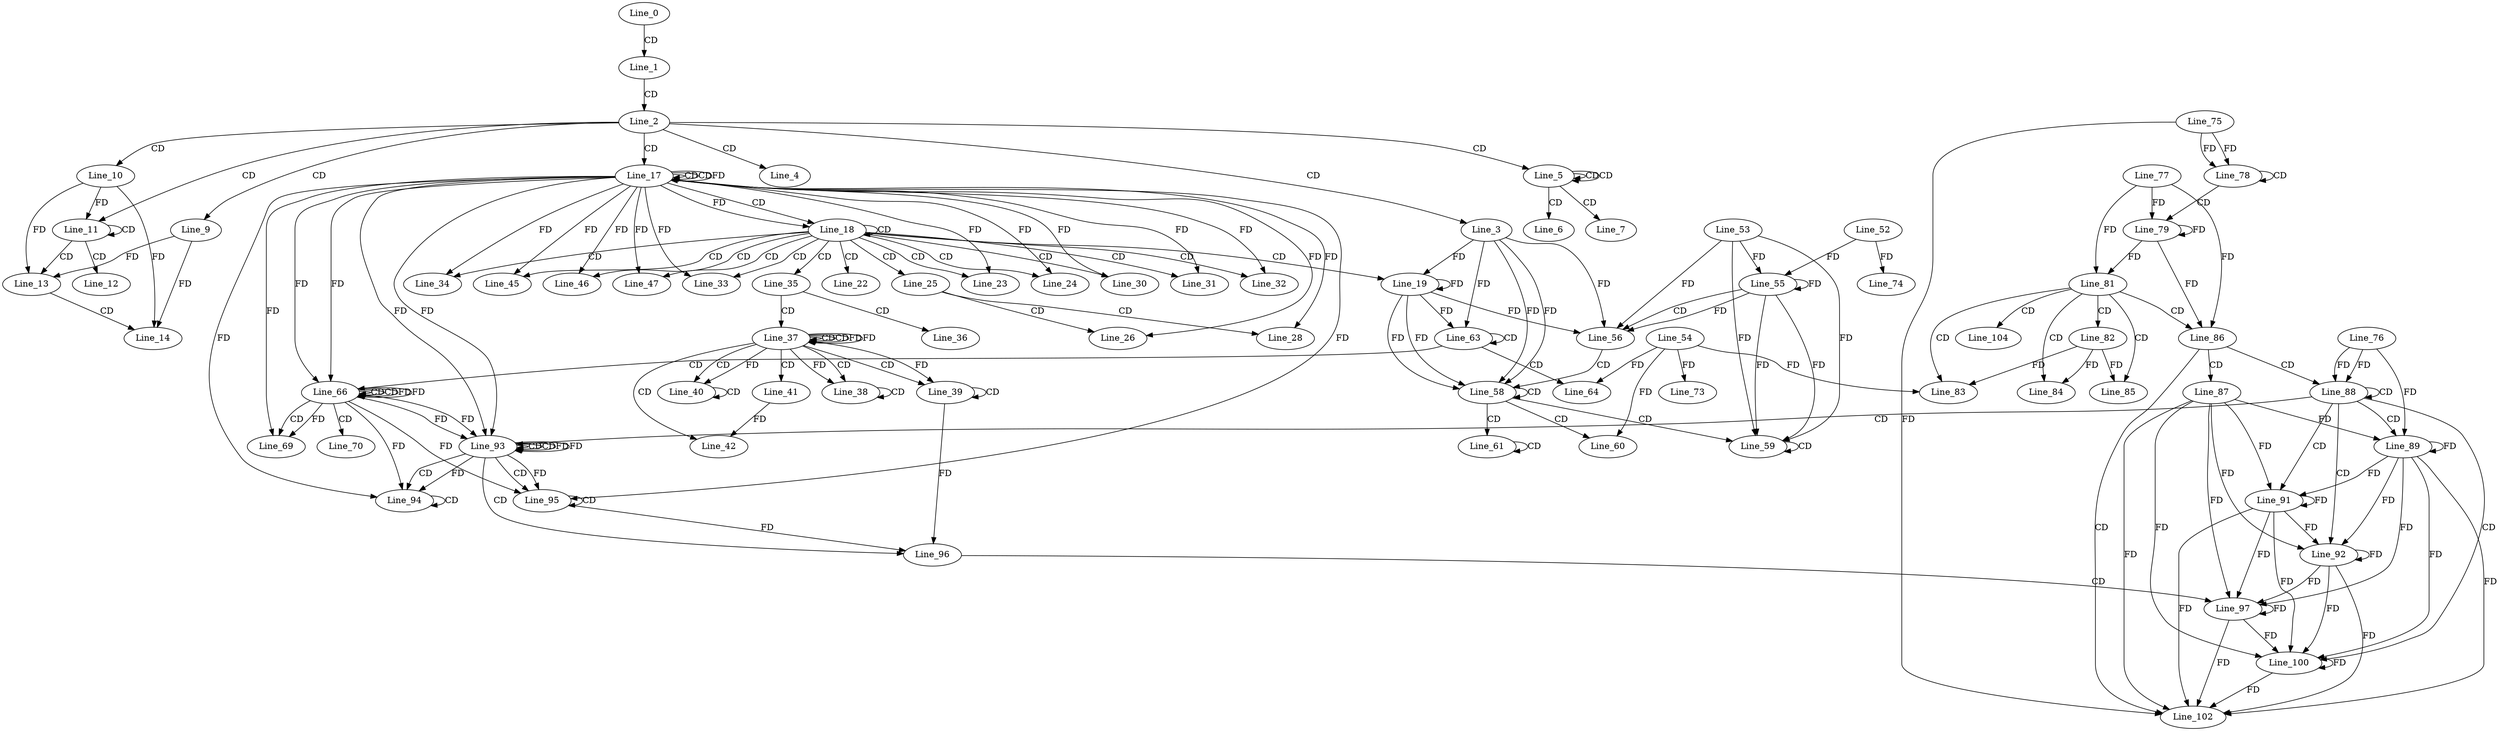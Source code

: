digraph G {
  Line_0;
  Line_1;
  Line_2;
  Line_3;
  Line_4;
  Line_5;
  Line_5;
  Line_5;
  Line_6;
  Line_7;
  Line_9;
  Line_10;
  Line_11;
  Line_11;
  Line_11;
  Line_12;
  Line_13;
  Line_13;
  Line_13;
  Line_14;
  Line_17;
  Line_17;
  Line_17;
  Line_17;
  Line_18;
  Line_18;
  Line_18;
  Line_19;
  Line_22;
  Line_23;
  Line_23;
  Line_24;
  Line_24;
  Line_25;
  Line_26;
  Line_26;
  Line_28;
  Line_28;
  Line_30;
  Line_30;
  Line_31;
  Line_31;
  Line_32;
  Line_32;
  Line_33;
  Line_33;
  Line_34;
  Line_34;
  Line_35;
  Line_36;
  Line_37;
  Line_37;
  Line_37;
  Line_37;
  Line_38;
  Line_38;
  Line_39;
  Line_39;
  Line_40;
  Line_40;
  Line_41;
  Line_42;
  Line_45;
  Line_45;
  Line_46;
  Line_46;
  Line_47;
  Line_55;
  Line_53;
  Line_55;
  Line_52;
  Line_55;
  Line_56;
  Line_56;
  Line_58;
  Line_58;
  Line_59;
  Line_59;
  Line_60;
  Line_54;
  Line_61;
  Line_61;
  Line_63;
  Line_63;
  Line_64;
  Line_66;
  Line_66;
  Line_66;
  Line_69;
  Line_69;
  Line_70;
  Line_73;
  Line_74;
  Line_75;
  Line_78;
  Line_78;
  Line_79;
  Line_77;
  Line_79;
  Line_81;
  Line_82;
  Line_83;
  Line_83;
  Line_84;
  Line_85;
  Line_86;
  Line_87;
  Line_88;
  Line_76;
  Line_88;
  Line_89;
  Line_89;
  Line_91;
  Line_92;
  Line_93;
  Line_93;
  Line_93;
  Line_94;
  Line_94;
  Line_95;
  Line_95;
  Line_96;
  Line_97;
  Line_100;
  Line_102;
  Line_104;
  Line_0 -> Line_1 [ label="CD" ];
  Line_1 -> Line_2 [ label="CD" ];
  Line_2 -> Line_3 [ label="CD" ];
  Line_2 -> Line_4 [ label="CD" ];
  Line_2 -> Line_5 [ label="CD" ];
  Line_5 -> Line_5 [ label="CD" ];
  Line_5 -> Line_5 [ label="CD" ];
  Line_5 -> Line_6 [ label="CD" ];
  Line_5 -> Line_7 [ label="CD" ];
  Line_2 -> Line_9 [ label="CD" ];
  Line_2 -> Line_10 [ label="CD" ];
  Line_2 -> Line_11 [ label="CD" ];
  Line_11 -> Line_11 [ label="CD" ];
  Line_10 -> Line_11 [ label="FD" ];
  Line_11 -> Line_12 [ label="CD" ];
  Line_11 -> Line_13 [ label="CD" ];
  Line_10 -> Line_13 [ label="FD" ];
  Line_9 -> Line_13 [ label="FD" ];
  Line_13 -> Line_14 [ label="CD" ];
  Line_10 -> Line_14 [ label="FD" ];
  Line_9 -> Line_14 [ label="FD" ];
  Line_2 -> Line_17 [ label="CD" ];
  Line_17 -> Line_17 [ label="CD" ];
  Line_17 -> Line_17 [ label="CD" ];
  Line_17 -> Line_17 [ label="FD" ];
  Line_17 -> Line_18 [ label="CD" ];
  Line_18 -> Line_18 [ label="CD" ];
  Line_17 -> Line_18 [ label="FD" ];
  Line_18 -> Line_19 [ label="CD" ];
  Line_19 -> Line_19 [ label="FD" ];
  Line_3 -> Line_19 [ label="FD" ];
  Line_18 -> Line_22 [ label="CD" ];
  Line_18 -> Line_23 [ label="CD" ];
  Line_17 -> Line_23 [ label="FD" ];
  Line_18 -> Line_24 [ label="CD" ];
  Line_17 -> Line_24 [ label="FD" ];
  Line_18 -> Line_25 [ label="CD" ];
  Line_25 -> Line_26 [ label="CD" ];
  Line_17 -> Line_26 [ label="FD" ];
  Line_25 -> Line_28 [ label="CD" ];
  Line_17 -> Line_28 [ label="FD" ];
  Line_18 -> Line_30 [ label="CD" ];
  Line_17 -> Line_30 [ label="FD" ];
  Line_18 -> Line_31 [ label="CD" ];
  Line_17 -> Line_31 [ label="FD" ];
  Line_18 -> Line_32 [ label="CD" ];
  Line_17 -> Line_32 [ label="FD" ];
  Line_18 -> Line_33 [ label="CD" ];
  Line_17 -> Line_33 [ label="FD" ];
  Line_18 -> Line_34 [ label="CD" ];
  Line_17 -> Line_34 [ label="FD" ];
  Line_18 -> Line_35 [ label="CD" ];
  Line_35 -> Line_36 [ label="CD" ];
  Line_35 -> Line_37 [ label="CD" ];
  Line_37 -> Line_37 [ label="CD" ];
  Line_37 -> Line_37 [ label="CD" ];
  Line_37 -> Line_37 [ label="FD" ];
  Line_37 -> Line_38 [ label="CD" ];
  Line_38 -> Line_38 [ label="CD" ];
  Line_37 -> Line_38 [ label="FD" ];
  Line_37 -> Line_39 [ label="CD" ];
  Line_39 -> Line_39 [ label="CD" ];
  Line_37 -> Line_39 [ label="FD" ];
  Line_37 -> Line_40 [ label="CD" ];
  Line_40 -> Line_40 [ label="CD" ];
  Line_37 -> Line_40 [ label="FD" ];
  Line_37 -> Line_41 [ label="CD" ];
  Line_37 -> Line_42 [ label="CD" ];
  Line_41 -> Line_42 [ label="FD" ];
  Line_18 -> Line_45 [ label="CD" ];
  Line_17 -> Line_45 [ label="FD" ];
  Line_18 -> Line_46 [ label="CD" ];
  Line_17 -> Line_46 [ label="FD" ];
  Line_18 -> Line_47 [ label="CD" ];
  Line_17 -> Line_47 [ label="FD" ];
  Line_55 -> Line_55 [ label="FD" ];
  Line_53 -> Line_55 [ label="FD" ];
  Line_52 -> Line_55 [ label="FD" ];
  Line_55 -> Line_56 [ label="CD" ];
  Line_19 -> Line_56 [ label="FD" ];
  Line_3 -> Line_56 [ label="FD" ];
  Line_55 -> Line_56 [ label="FD" ];
  Line_53 -> Line_56 [ label="FD" ];
  Line_56 -> Line_58 [ label="CD" ];
  Line_19 -> Line_58 [ label="FD" ];
  Line_3 -> Line_58 [ label="FD" ];
  Line_58 -> Line_58 [ label="CD" ];
  Line_19 -> Line_58 [ label="FD" ];
  Line_3 -> Line_58 [ label="FD" ];
  Line_58 -> Line_59 [ label="CD" ];
  Line_55 -> Line_59 [ label="FD" ];
  Line_53 -> Line_59 [ label="FD" ];
  Line_59 -> Line_59 [ label="CD" ];
  Line_55 -> Line_59 [ label="FD" ];
  Line_53 -> Line_59 [ label="FD" ];
  Line_58 -> Line_60 [ label="CD" ];
  Line_54 -> Line_60 [ label="FD" ];
  Line_58 -> Line_61 [ label="CD" ];
  Line_61 -> Line_61 [ label="CD" ];
  Line_63 -> Line_63 [ label="CD" ];
  Line_19 -> Line_63 [ label="FD" ];
  Line_3 -> Line_63 [ label="FD" ];
  Line_63 -> Line_64 [ label="CD" ];
  Line_54 -> Line_64 [ label="FD" ];
  Line_63 -> Line_66 [ label="CD" ];
  Line_66 -> Line_66 [ label="CD" ];
  Line_17 -> Line_66 [ label="FD" ];
  Line_66 -> Line_66 [ label="CD" ];
  Line_66 -> Line_66 [ label="FD" ];
  Line_17 -> Line_66 [ label="FD" ];
  Line_66 -> Line_69 [ label="CD" ];
  Line_66 -> Line_69 [ label="FD" ];
  Line_17 -> Line_69 [ label="FD" ];
  Line_66 -> Line_70 [ label="CD" ];
  Line_54 -> Line_73 [ label="FD" ];
  Line_52 -> Line_74 [ label="FD" ];
  Line_75 -> Line_78 [ label="FD" ];
  Line_78 -> Line_78 [ label="CD" ];
  Line_75 -> Line_78 [ label="FD" ];
  Line_78 -> Line_79 [ label="CD" ];
  Line_77 -> Line_79 [ label="FD" ];
  Line_79 -> Line_79 [ label="FD" ];
  Line_77 -> Line_81 [ label="FD" ];
  Line_79 -> Line_81 [ label="FD" ];
  Line_81 -> Line_82 [ label="CD" ];
  Line_81 -> Line_83 [ label="CD" ];
  Line_82 -> Line_83 [ label="FD" ];
  Line_54 -> Line_83 [ label="FD" ];
  Line_81 -> Line_84 [ label="CD" ];
  Line_82 -> Line_84 [ label="FD" ];
  Line_81 -> Line_85 [ label="CD" ];
  Line_82 -> Line_85 [ label="FD" ];
  Line_81 -> Line_86 [ label="CD" ];
  Line_77 -> Line_86 [ label="FD" ];
  Line_79 -> Line_86 [ label="FD" ];
  Line_86 -> Line_87 [ label="CD" ];
  Line_86 -> Line_88 [ label="CD" ];
  Line_76 -> Line_88 [ label="FD" ];
  Line_88 -> Line_88 [ label="CD" ];
  Line_76 -> Line_88 [ label="FD" ];
  Line_88 -> Line_89 [ label="CD" ];
  Line_87 -> Line_89 [ label="FD" ];
  Line_89 -> Line_89 [ label="FD" ];
  Line_76 -> Line_89 [ label="FD" ];
  Line_88 -> Line_91 [ label="CD" ];
  Line_87 -> Line_91 [ label="FD" ];
  Line_89 -> Line_91 [ label="FD" ];
  Line_91 -> Line_91 [ label="FD" ];
  Line_88 -> Line_92 [ label="CD" ];
  Line_87 -> Line_92 [ label="FD" ];
  Line_89 -> Line_92 [ label="FD" ];
  Line_91 -> Line_92 [ label="FD" ];
  Line_92 -> Line_92 [ label="FD" ];
  Line_88 -> Line_93 [ label="CD" ];
  Line_93 -> Line_93 [ label="CD" ];
  Line_66 -> Line_93 [ label="FD" ];
  Line_17 -> Line_93 [ label="FD" ];
  Line_93 -> Line_93 [ label="CD" ];
  Line_93 -> Line_93 [ label="FD" ];
  Line_66 -> Line_93 [ label="FD" ];
  Line_17 -> Line_93 [ label="FD" ];
  Line_93 -> Line_94 [ label="CD" ];
  Line_94 -> Line_94 [ label="CD" ];
  Line_93 -> Line_94 [ label="FD" ];
  Line_66 -> Line_94 [ label="FD" ];
  Line_17 -> Line_94 [ label="FD" ];
  Line_93 -> Line_95 [ label="CD" ];
  Line_95 -> Line_95 [ label="CD" ];
  Line_93 -> Line_95 [ label="FD" ];
  Line_66 -> Line_95 [ label="FD" ];
  Line_17 -> Line_95 [ label="FD" ];
  Line_93 -> Line_96 [ label="CD" ];
  Line_95 -> Line_96 [ label="FD" ];
  Line_39 -> Line_96 [ label="FD" ];
  Line_96 -> Line_97 [ label="CD" ];
  Line_97 -> Line_97 [ label="FD" ];
  Line_87 -> Line_97 [ label="FD" ];
  Line_89 -> Line_97 [ label="FD" ];
  Line_91 -> Line_97 [ label="FD" ];
  Line_92 -> Line_97 [ label="FD" ];
  Line_88 -> Line_100 [ label="CD" ];
  Line_97 -> Line_100 [ label="FD" ];
  Line_87 -> Line_100 [ label="FD" ];
  Line_89 -> Line_100 [ label="FD" ];
  Line_91 -> Line_100 [ label="FD" ];
  Line_92 -> Line_100 [ label="FD" ];
  Line_100 -> Line_100 [ label="FD" ];
  Line_86 -> Line_102 [ label="CD" ];
  Line_75 -> Line_102 [ label="FD" ];
  Line_97 -> Line_102 [ label="FD" ];
  Line_87 -> Line_102 [ label="FD" ];
  Line_89 -> Line_102 [ label="FD" ];
  Line_91 -> Line_102 [ label="FD" ];
  Line_92 -> Line_102 [ label="FD" ];
  Line_100 -> Line_102 [ label="FD" ];
  Line_81 -> Line_104 [ label="CD" ];
  Line_37 -> Line_37 [ label="FD" ];
  Line_66 -> Line_66 [ label="FD" ];
  Line_93 -> Line_93 [ label="FD" ];
}
